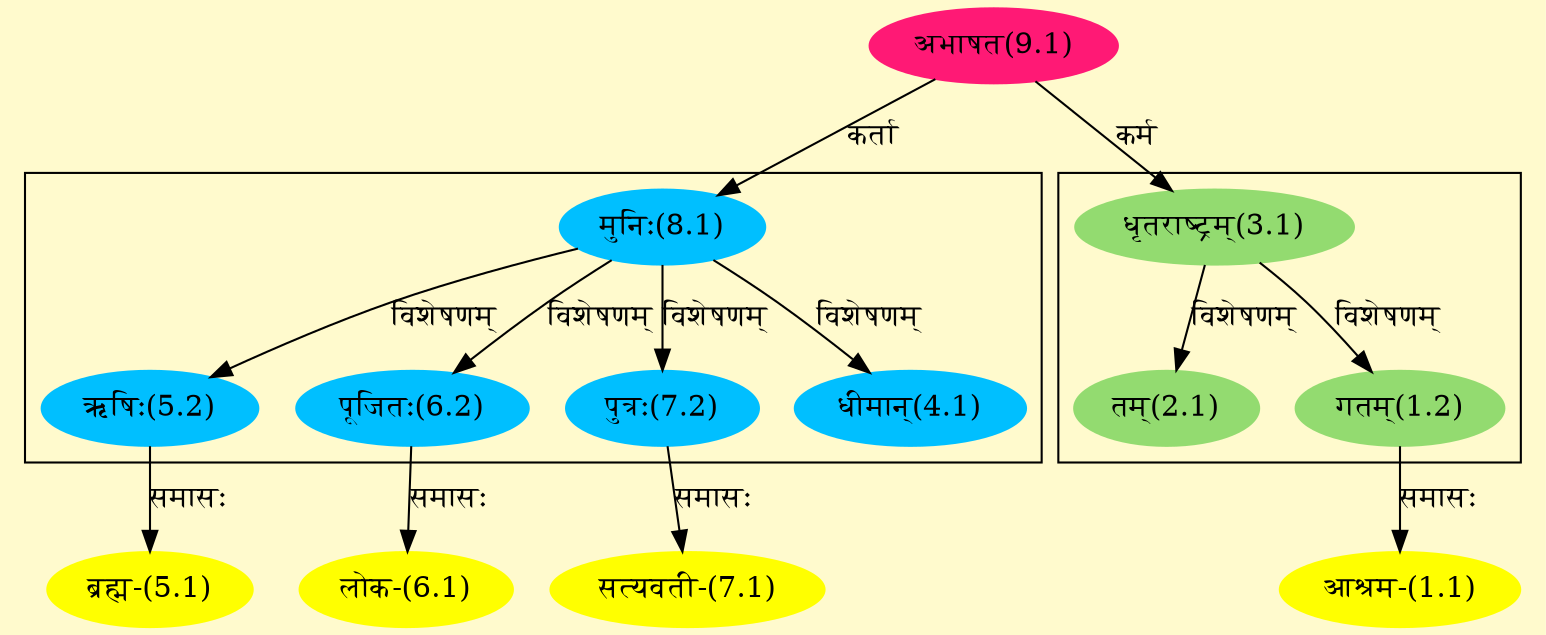 digraph G{
rankdir=BT;
 compound=true;
 bgcolor="lemonchiffon1";

subgraph cluster_1{
Node1_2 [style=filled, color="#93DB70" label = "गतम्(1.2)"]
Node3_1 [style=filled, color="#93DB70" label = "धृतराष्ट्रम्(3.1)"]
Node2_1 [style=filled, color="#93DB70" label = "तम्(2.1)"]

}

subgraph cluster_2{
Node4_1 [style=filled, color="#00BFFF" label = "धीमान्(4.1)"]
Node8_1 [style=filled, color="#00BFFF" label = "मुनिः(8.1)"]
Node5_2 [style=filled, color="#00BFFF" label = "ऋषिः(5.2)"]
Node6_2 [style=filled, color="#00BFFF" label = "पूजितः(6.2)"]
Node7_2 [style=filled, color="#00BFFF" label = "पुत्रः(7.2)"]

}
Node1_1 [style=filled, color="#FFFF00" label = "आश्रम-(1.1)"]
Node1_2 [style=filled, color="#93DB70" label = "गतम्(1.2)"]
Node3_1 [style=filled, color="#93DB70" label = "धृतराष्ट्रम्(3.1)"]
Node9_1 [style=filled, color="#FF1975" label = "अभाषत(9.1)"]
Node5_1 [style=filled, color="#FFFF00" label = "ब्रह्म-(5.1)"]
Node5_2 [style=filled, color="#00BFFF" label = "ऋषिः(5.2)"]
Node6_1 [style=filled, color="#FFFF00" label = "लोक-(6.1)"]
Node6_2 [style=filled, color="#00BFFF" label = "पूजितः(6.2)"]
Node7_1 [style=filled, color="#FFFF00" label = "सत्यवती-(7.1)"]
Node7_2 [style=filled, color="#00BFFF" label = "पुत्रः(7.2)"]
Node8_1 [style=filled, color="#00BFFF" label = "मुनिः(8.1)"]
/* Start of Relations section */

Node1_1 -> Node1_2 [  label="समासः"  dir="back" ]
Node1_2 -> Node3_1 [  label="विशेषणम्"  dir="back" ]
Node2_1 -> Node3_1 [  label="विशेषणम्"  dir="back" ]
Node3_1 -> Node9_1 [  label="कर्म"  dir="back" ]
Node4_1 -> Node8_1 [  label="विशेषणम्"  dir="back" ]
Node5_1 -> Node5_2 [  label="समासः"  dir="back" ]
Node5_2 -> Node8_1 [  label="विशेषणम्"  dir="back" ]
Node6_1 -> Node6_2 [  label="समासः"  dir="back" ]
Node6_2 -> Node8_1 [  label="विशेषणम्"  dir="back" ]
Node7_1 -> Node7_2 [  label="समासः"  dir="back" ]
Node7_2 -> Node8_1 [  label="विशेषणम्"  dir="back" ]
Node8_1 -> Node9_1 [  label="कर्ता"  dir="back" ]
}
